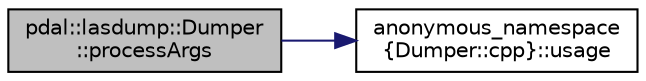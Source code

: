 digraph "pdal::lasdump::Dumper::processArgs"
{
  edge [fontname="Helvetica",fontsize="10",labelfontname="Helvetica",labelfontsize="10"];
  node [fontname="Helvetica",fontsize="10",shape=record];
  rankdir="LR";
  Node1 [label="pdal::lasdump::Dumper\l::processArgs",height=0.2,width=0.4,color="black", fillcolor="grey75", style="filled", fontcolor="black"];
  Node1 -> Node2 [color="midnightblue",fontsize="10",style="solid",fontname="Helvetica"];
  Node2 [label="anonymous_namespace\l\{Dumper::cpp\}::usage",height=0.2,width=0.4,color="black", fillcolor="white", style="filled",URL="$namespaceanonymous__namespace_02Dumper_8cpp_03.html#a579ae1205d4b4903b810e57078a2dda2"];
}

